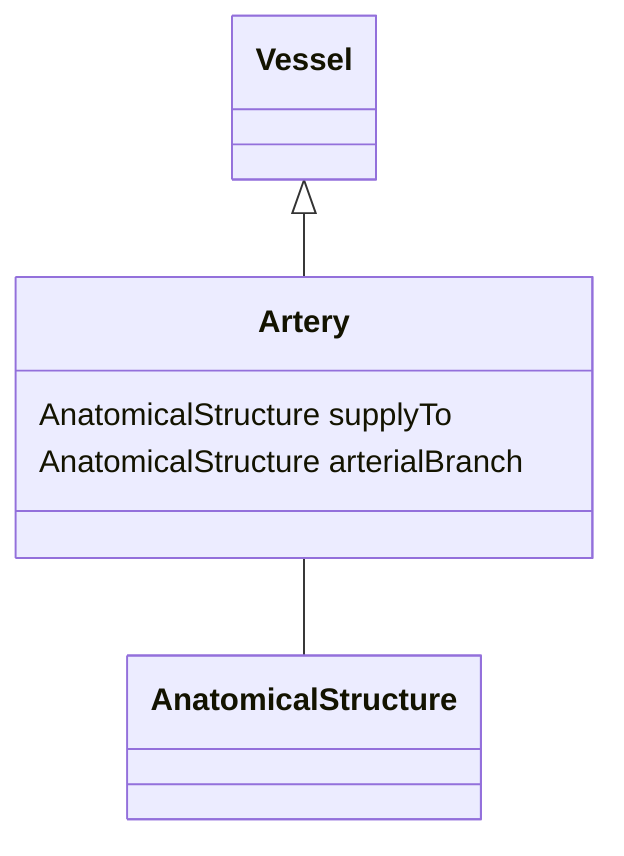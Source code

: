 classDiagram
  Artery -- AnatomicalStructure


Vessel <|-- Artery
class Artery {

  AnatomicalStructure supplyTo
  AnatomicalStructure arterialBranch

}